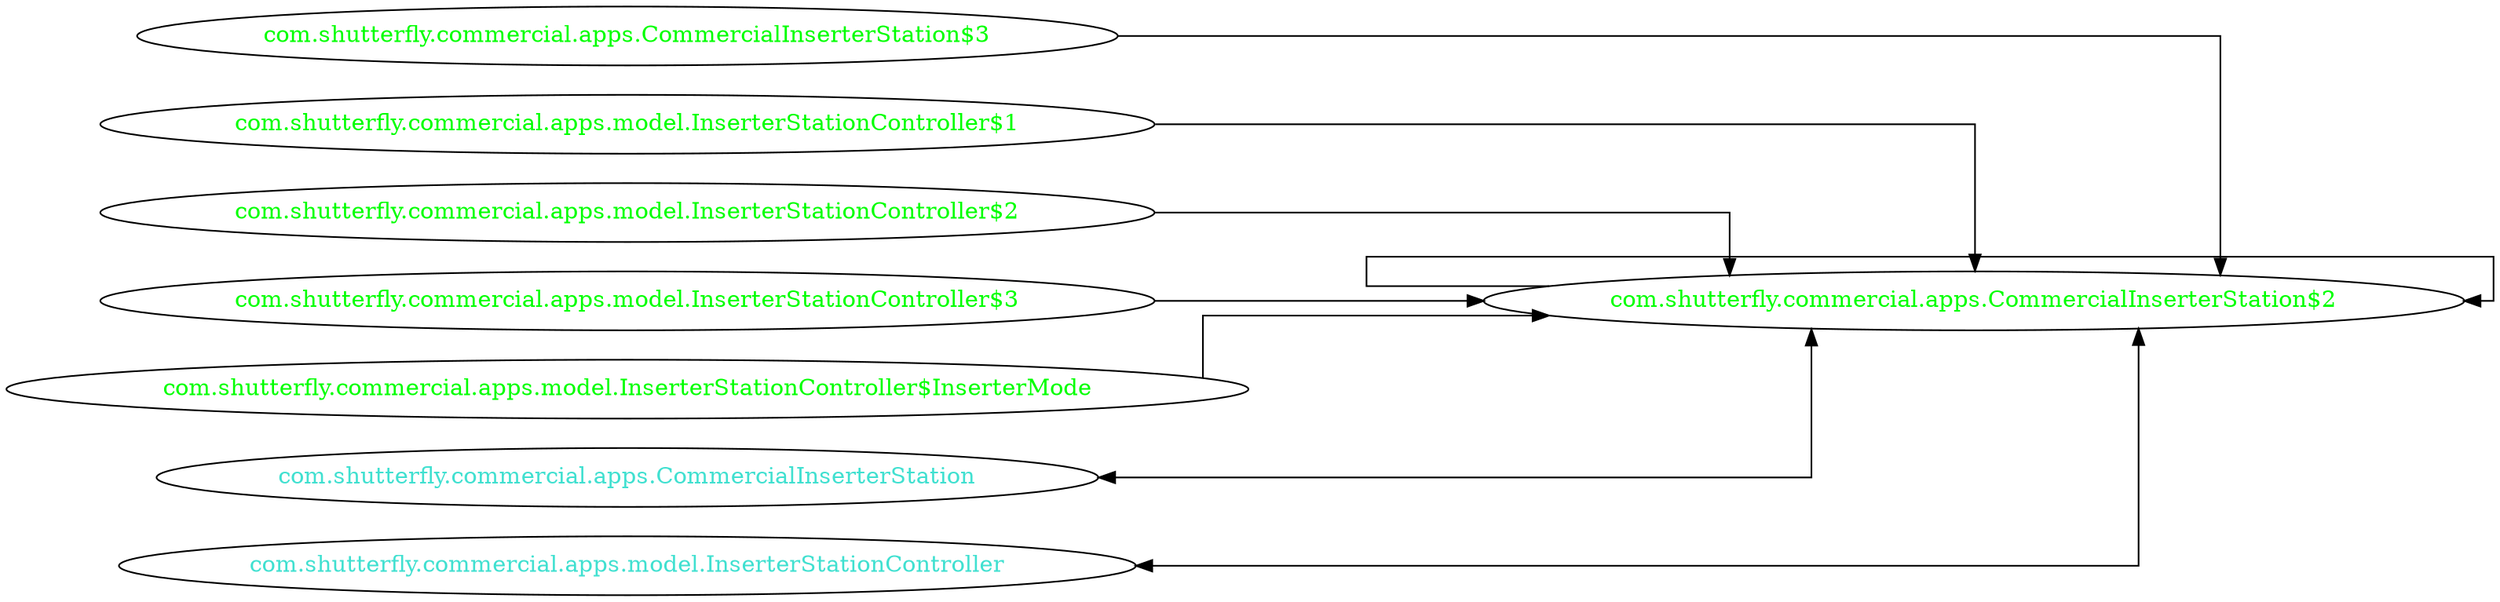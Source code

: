 digraph dependencyGraph {
 concentrate=true;
 ranksep="2.0";
 rankdir="LR"; 
 splines="ortho";
"com.shutterfly.commercial.apps.CommercialInserterStation$2" [fontcolor="red"];
"com.shutterfly.commercial.apps.CommercialInserterStation$2" [ fontcolor="green" ];
"com.shutterfly.commercial.apps.CommercialInserterStation$2"->"com.shutterfly.commercial.apps.CommercialInserterStation$2";
"com.shutterfly.commercial.apps.CommercialInserterStation$3" [ fontcolor="green" ];
"com.shutterfly.commercial.apps.CommercialInserterStation$3"->"com.shutterfly.commercial.apps.CommercialInserterStation$2";
"com.shutterfly.commercial.apps.model.InserterStationController$1" [ fontcolor="green" ];
"com.shutterfly.commercial.apps.model.InserterStationController$1"->"com.shutterfly.commercial.apps.CommercialInserterStation$2";
"com.shutterfly.commercial.apps.model.InserterStationController$2" [ fontcolor="green" ];
"com.shutterfly.commercial.apps.model.InserterStationController$2"->"com.shutterfly.commercial.apps.CommercialInserterStation$2";
"com.shutterfly.commercial.apps.model.InserterStationController$3" [ fontcolor="green" ];
"com.shutterfly.commercial.apps.model.InserterStationController$3"->"com.shutterfly.commercial.apps.CommercialInserterStation$2";
"com.shutterfly.commercial.apps.model.InserterStationController$InserterMode" [ fontcolor="green" ];
"com.shutterfly.commercial.apps.model.InserterStationController$InserterMode"->"com.shutterfly.commercial.apps.CommercialInserterStation$2";
"com.shutterfly.commercial.apps.CommercialInserterStation" [ fontcolor="turquoise" ];
"com.shutterfly.commercial.apps.CommercialInserterStation"->"com.shutterfly.commercial.apps.CommercialInserterStation$2" [dir=both];
"com.shutterfly.commercial.apps.model.InserterStationController" [ fontcolor="turquoise" ];
"com.shutterfly.commercial.apps.model.InserterStationController"->"com.shutterfly.commercial.apps.CommercialInserterStation$2" [dir=both];
}